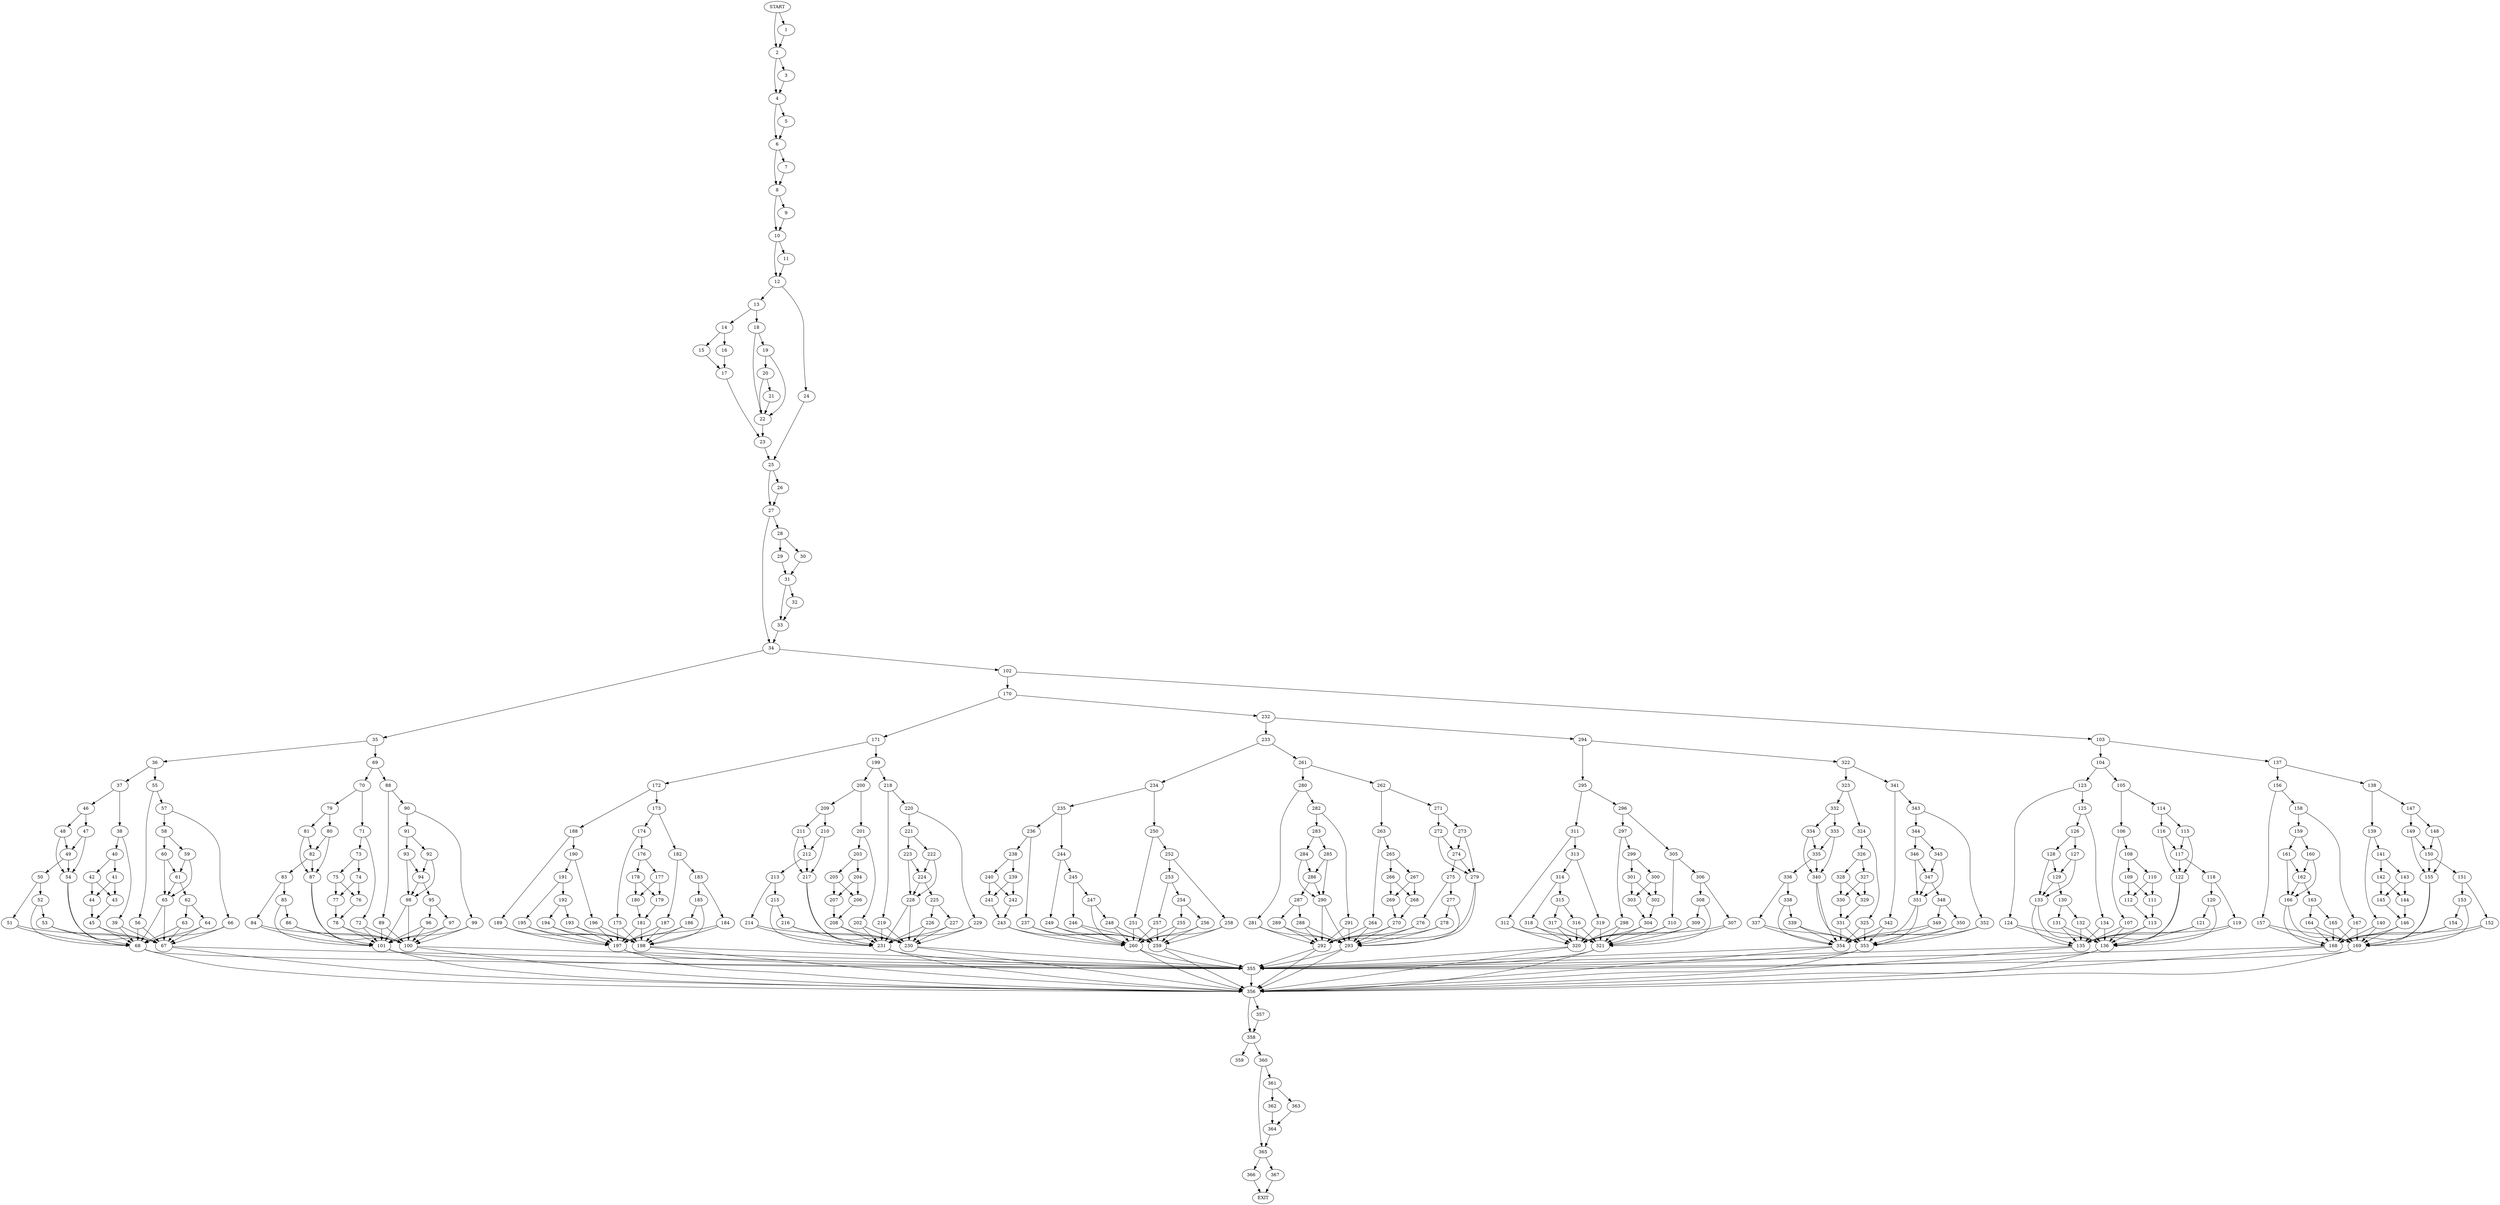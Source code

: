 digraph { 
0 [label="START"];
1;
2;
3;
4;
5;
6;
7;
8;
9;
10;
11;
12;
13;
14;
15;
16;
17;
18;
19;
20;
21;
22;
23;
24;
25;
26;
27;
28;
29;
30;
31;
32;
33;
34;
35;
36;
37;
38;
39;
40;
41;
42;
43;
44;
45;
46;
47;
48;
49;
50;
51;
52;
53;
54;
55;
56;
57;
58;
59;
60;
61;
62;
63;
64;
65;
66;
67;
68;
69;
70;
71;
72;
73;
74;
75;
76;
77;
78;
79;
80;
81;
82;
83;
84;
85;
86;
87;
88;
89;
90;
91;
92;
93;
94;
95;
96;
97;
98;
99;
100;
101;
102;
103;
104;
105;
106;
107;
108;
109;
110;
111;
112;
113;
114;
115;
116;
117;
118;
119;
120;
121;
122;
123;
124;
125;
126;
127;
128;
129;
130;
131;
132;
133;
134;
135;
136;
137;
138;
139;
140;
141;
142;
143;
144;
145;
146;
147;
148;
149;
150;
151;
152;
153;
154;
155;
156;
157;
158;
159;
160;
161;
162;
163;
164;
165;
166;
167;
168;
169;
170;
171;
172;
173;
174;
175;
176;
177;
178;
179;
180;
181;
182;
183;
184;
185;
186;
187;
188;
189;
190;
191;
192;
193;
194;
195;
196;
197;
198;
199;
200;
201;
202;
203;
204;
205;
206;
207;
208;
209;
210;
211;
212;
213;
214;
215;
216;
217;
218;
219;
220;
221;
222;
223;
224;
225;
226;
227;
228;
229;
230;
231;
232;
233;
234;
235;
236;
237;
238;
239;
240;
241;
242;
243;
244;
245;
246;
247;
248;
249;
250;
251;
252;
253;
254;
255;
256;
257;
258;
259;
260;
261;
262;
263;
264;
265;
266;
267;
268;
269;
270;
271;
272;
273;
274;
275;
276;
277;
278;
279;
280;
281;
282;
283;
284;
285;
286;
287;
288;
289;
290;
291;
292;
293;
294;
295;
296;
297;
298;
299;
300;
301;
302;
303;
304;
305;
306;
307;
308;
309;
310;
311;
312;
313;
314;
315;
316;
317;
318;
319;
320;
321;
322;
323;
324;
325;
326;
327;
328;
329;
330;
331;
332;
333;
334;
335;
336;
337;
338;
339;
340;
341;
342;
343;
344;
345;
346;
347;
348;
349;
350;
351;
352;
353;
354;
355;
356;
357;
358;
359;
360;
361;
362;
363;
364;
365;
366;
367;
368[label="EXIT"];
0 -> 1;
0 -> 2;
1 -> 2;
2 -> 3;
2 -> 4;
3 -> 4;
4 -> 5;
4 -> 6;
5 -> 6;
6 -> 7;
6 -> 8;
7 -> 8;
8 -> 9;
8 -> 10;
9 -> 10;
10 -> 11;
10 -> 12;
11 -> 12;
12 -> 13;
12 -> 24;
13 -> 18;
13 -> 14;
14 -> 15;
14 -> 16;
15 -> 17;
16 -> 17;
17 -> 23;
18 -> 22;
18 -> 19;
19 -> 20;
19 -> 22;
20 -> 21;
20 -> 22;
21 -> 22;
22 -> 23;
23 -> 25;
24 -> 25;
25 -> 26;
25 -> 27;
26 -> 27;
27 -> 28;
27 -> 34;
28 -> 29;
28 -> 30;
29 -> 31;
30 -> 31;
31 -> 32;
31 -> 33;
32 -> 33;
33 -> 34;
34 -> 35;
34 -> 102;
35 -> 69;
35 -> 36;
36 -> 37;
36 -> 55;
37 -> 38;
37 -> 46;
38 -> 39;
38 -> 40;
39 -> 67;
39 -> 68;
40 -> 41;
40 -> 42;
41 -> 43;
41 -> 44;
42 -> 43;
42 -> 44;
43 -> 45;
44 -> 45;
45 -> 67;
45 -> 68;
46 -> 47;
46 -> 48;
47 -> 49;
47 -> 54;
48 -> 49;
48 -> 54;
49 -> 50;
49 -> 54;
50 -> 51;
50 -> 52;
51 -> 67;
51 -> 68;
52 -> 53;
52 -> 68;
53 -> 67;
53 -> 68;
54 -> 67;
54 -> 68;
55 -> 56;
55 -> 57;
56 -> 67;
56 -> 68;
57 -> 58;
57 -> 66;
58 -> 59;
58 -> 60;
59 -> 61;
59 -> 65;
60 -> 61;
60 -> 65;
61 -> 62;
61 -> 65;
62 -> 63;
62 -> 64;
63 -> 67;
63 -> 68;
64 -> 67;
64 -> 68;
65 -> 67;
65 -> 68;
66 -> 67;
66 -> 68;
67 -> 355;
67 -> 356;
68 -> 355;
68 -> 356;
69 -> 70;
69 -> 88;
70 -> 71;
70 -> 79;
71 -> 72;
71 -> 73;
72 -> 100;
72 -> 101;
73 -> 74;
73 -> 75;
74 -> 76;
74 -> 77;
75 -> 76;
75 -> 77;
76 -> 78;
77 -> 78;
78 -> 100;
78 -> 101;
79 -> 80;
79 -> 81;
80 -> 82;
80 -> 87;
81 -> 82;
81 -> 87;
82 -> 83;
82 -> 87;
83 -> 84;
83 -> 85;
84 -> 100;
84 -> 101;
85 -> 86;
85 -> 101;
86 -> 100;
86 -> 101;
87 -> 100;
87 -> 101;
88 -> 89;
88 -> 90;
89 -> 100;
89 -> 101;
90 -> 91;
90 -> 99;
91 -> 92;
91 -> 93;
92 -> 94;
92 -> 98;
93 -> 94;
93 -> 98;
94 -> 95;
94 -> 98;
95 -> 96;
95 -> 97;
96 -> 100;
96 -> 101;
97 -> 100;
97 -> 101;
98 -> 100;
98 -> 101;
99 -> 100;
99 -> 101;
100 -> 355;
100 -> 356;
101 -> 355;
101 -> 356;
102 -> 103;
102 -> 170;
103 -> 137;
103 -> 104;
104 -> 105;
104 -> 123;
105 -> 106;
105 -> 114;
106 -> 107;
106 -> 108;
107 -> 135;
107 -> 136;
108 -> 109;
108 -> 110;
109 -> 111;
109 -> 112;
110 -> 111;
110 -> 112;
111 -> 113;
112 -> 113;
113 -> 135;
113 -> 136;
114 -> 115;
114 -> 116;
115 -> 117;
115 -> 122;
116 -> 117;
116 -> 122;
117 -> 118;
117 -> 122;
118 -> 119;
118 -> 120;
119 -> 135;
119 -> 136;
120 -> 121;
120 -> 136;
121 -> 135;
121 -> 136;
122 -> 135;
122 -> 136;
123 -> 124;
123 -> 125;
124 -> 135;
124 -> 136;
125 -> 126;
125 -> 134;
126 -> 127;
126 -> 128;
127 -> 129;
127 -> 133;
128 -> 129;
128 -> 133;
129 -> 130;
129 -> 133;
130 -> 131;
130 -> 132;
131 -> 135;
131 -> 136;
132 -> 135;
132 -> 136;
133 -> 135;
133 -> 136;
134 -> 135;
134 -> 136;
135 -> 355;
135 -> 356;
136 -> 355;
136 -> 356;
137 -> 138;
137 -> 156;
138 -> 139;
138 -> 147;
139 -> 140;
139 -> 141;
140 -> 168;
140 -> 169;
141 -> 142;
141 -> 143;
142 -> 144;
142 -> 145;
143 -> 144;
143 -> 145;
144 -> 146;
145 -> 146;
146 -> 168;
146 -> 169;
147 -> 148;
147 -> 149;
148 -> 150;
148 -> 155;
149 -> 150;
149 -> 155;
150 -> 151;
150 -> 155;
151 -> 152;
151 -> 153;
152 -> 168;
152 -> 169;
153 -> 154;
153 -> 169;
154 -> 168;
154 -> 169;
155 -> 168;
155 -> 169;
156 -> 157;
156 -> 158;
157 -> 168;
157 -> 169;
158 -> 159;
158 -> 167;
159 -> 160;
159 -> 161;
160 -> 162;
160 -> 166;
161 -> 162;
161 -> 166;
162 -> 163;
162 -> 166;
163 -> 164;
163 -> 165;
164 -> 168;
164 -> 169;
165 -> 168;
165 -> 169;
166 -> 168;
166 -> 169;
167 -> 168;
167 -> 169;
168 -> 355;
168 -> 356;
169 -> 355;
169 -> 356;
170 -> 171;
170 -> 232;
171 -> 172;
171 -> 199;
172 -> 173;
172 -> 188;
173 -> 174;
173 -> 182;
174 -> 175;
174 -> 176;
175 -> 197;
175 -> 198;
176 -> 177;
176 -> 178;
177 -> 179;
177 -> 180;
178 -> 179;
178 -> 180;
179 -> 181;
180 -> 181;
181 -> 197;
181 -> 198;
182 -> 183;
182 -> 187;
183 -> 184;
183 -> 185;
184 -> 197;
184 -> 198;
185 -> 186;
185 -> 198;
186 -> 197;
186 -> 198;
187 -> 197;
187 -> 198;
188 -> 189;
188 -> 190;
189 -> 197;
189 -> 198;
190 -> 191;
190 -> 196;
191 -> 192;
191 -> 195;
192 -> 193;
192 -> 194;
193 -> 197;
193 -> 198;
194 -> 197;
194 -> 198;
195 -> 197;
195 -> 198;
196 -> 197;
196 -> 198;
197 -> 355;
197 -> 356;
198 -> 355;
198 -> 356;
199 -> 200;
199 -> 218;
200 -> 201;
200 -> 209;
201 -> 202;
201 -> 203;
202 -> 230;
202 -> 231;
203 -> 204;
203 -> 205;
204 -> 206;
204 -> 207;
205 -> 206;
205 -> 207;
206 -> 208;
207 -> 208;
208 -> 230;
208 -> 231;
209 -> 210;
209 -> 211;
210 -> 212;
210 -> 217;
211 -> 212;
211 -> 217;
212 -> 213;
212 -> 217;
213 -> 214;
213 -> 215;
214 -> 230;
214 -> 231;
215 -> 216;
215 -> 231;
216 -> 230;
216 -> 231;
217 -> 230;
217 -> 231;
218 -> 219;
218 -> 220;
219 -> 230;
219 -> 231;
220 -> 221;
220 -> 229;
221 -> 222;
221 -> 223;
222 -> 224;
222 -> 228;
223 -> 224;
223 -> 228;
224 -> 225;
224 -> 228;
225 -> 226;
225 -> 227;
226 -> 230;
226 -> 231;
227 -> 230;
227 -> 231;
228 -> 230;
228 -> 231;
229 -> 230;
229 -> 231;
230 -> 355;
230 -> 356;
231 -> 355;
231 -> 356;
232 -> 233;
232 -> 294;
233 -> 234;
233 -> 261;
234 -> 235;
234 -> 250;
235 -> 236;
235 -> 244;
236 -> 237;
236 -> 238;
237 -> 259;
237 -> 260;
238 -> 239;
238 -> 240;
239 -> 241;
239 -> 242;
240 -> 241;
240 -> 242;
241 -> 243;
242 -> 243;
243 -> 259;
243 -> 260;
244 -> 245;
244 -> 249;
245 -> 246;
245 -> 247;
246 -> 259;
246 -> 260;
247 -> 248;
247 -> 260;
248 -> 259;
248 -> 260;
249 -> 259;
249 -> 260;
250 -> 251;
250 -> 252;
251 -> 259;
251 -> 260;
252 -> 253;
252 -> 258;
253 -> 254;
253 -> 257;
254 -> 255;
254 -> 256;
255 -> 259;
255 -> 260;
256 -> 259;
256 -> 260;
257 -> 259;
257 -> 260;
258 -> 259;
258 -> 260;
259 -> 355;
259 -> 356;
260 -> 355;
260 -> 356;
261 -> 262;
261 -> 280;
262 -> 263;
262 -> 271;
263 -> 264;
263 -> 265;
264 -> 292;
264 -> 293;
265 -> 266;
265 -> 267;
266 -> 268;
266 -> 269;
267 -> 268;
267 -> 269;
268 -> 270;
269 -> 270;
270 -> 292;
270 -> 293;
271 -> 272;
271 -> 273;
272 -> 274;
272 -> 279;
273 -> 274;
273 -> 279;
274 -> 275;
274 -> 279;
275 -> 276;
275 -> 277;
276 -> 292;
276 -> 293;
277 -> 278;
277 -> 293;
278 -> 292;
278 -> 293;
279 -> 292;
279 -> 293;
280 -> 281;
280 -> 282;
281 -> 292;
281 -> 293;
282 -> 283;
282 -> 291;
283 -> 284;
283 -> 285;
284 -> 286;
284 -> 290;
285 -> 286;
285 -> 290;
286 -> 287;
286 -> 290;
287 -> 288;
287 -> 289;
288 -> 292;
288 -> 293;
289 -> 292;
289 -> 293;
290 -> 292;
290 -> 293;
291 -> 292;
291 -> 293;
292 -> 355;
292 -> 356;
293 -> 355;
293 -> 356;
294 -> 295;
294 -> 322;
295 -> 296;
295 -> 311;
296 -> 297;
296 -> 305;
297 -> 298;
297 -> 299;
298 -> 320;
298 -> 321;
299 -> 300;
299 -> 301;
300 -> 302;
300 -> 303;
301 -> 302;
301 -> 303;
302 -> 304;
303 -> 304;
304 -> 320;
304 -> 321;
305 -> 306;
305 -> 310;
306 -> 307;
306 -> 308;
307 -> 320;
307 -> 321;
308 -> 309;
308 -> 321;
309 -> 320;
309 -> 321;
310 -> 320;
310 -> 321;
311 -> 312;
311 -> 313;
312 -> 320;
312 -> 321;
313 -> 314;
313 -> 319;
314 -> 315;
314 -> 318;
315 -> 316;
315 -> 317;
316 -> 320;
316 -> 321;
317 -> 320;
317 -> 321;
318 -> 320;
318 -> 321;
319 -> 320;
319 -> 321;
320 -> 355;
320 -> 356;
321 -> 355;
321 -> 356;
322 -> 323;
322 -> 341;
323 -> 324;
323 -> 332;
324 -> 325;
324 -> 326;
325 -> 353;
325 -> 354;
326 -> 327;
326 -> 328;
327 -> 329;
327 -> 330;
328 -> 329;
328 -> 330;
329 -> 331;
330 -> 331;
331 -> 353;
331 -> 354;
332 -> 333;
332 -> 334;
333 -> 335;
333 -> 340;
334 -> 335;
334 -> 340;
335 -> 336;
335 -> 340;
336 -> 337;
336 -> 338;
337 -> 353;
337 -> 354;
338 -> 339;
338 -> 354;
339 -> 353;
339 -> 354;
340 -> 353;
340 -> 354;
341 -> 342;
341 -> 343;
342 -> 353;
342 -> 354;
343 -> 344;
343 -> 352;
344 -> 345;
344 -> 346;
345 -> 347;
345 -> 351;
346 -> 347;
346 -> 351;
347 -> 348;
347 -> 351;
348 -> 349;
348 -> 350;
349 -> 353;
349 -> 354;
350 -> 353;
350 -> 354;
351 -> 353;
351 -> 354;
352 -> 353;
352 -> 354;
353 -> 355;
353 -> 356;
354 -> 355;
354 -> 356;
355 -> 356;
356 -> 357;
356 -> 358;
357 -> 358;
358 -> 359;
358 -> 360;
360 -> 361;
360 -> 365;
361 -> 362;
361 -> 363;
362 -> 364;
363 -> 364;
364 -> 365;
365 -> 366;
365 -> 367;
366 -> 368;
367 -> 368;
}